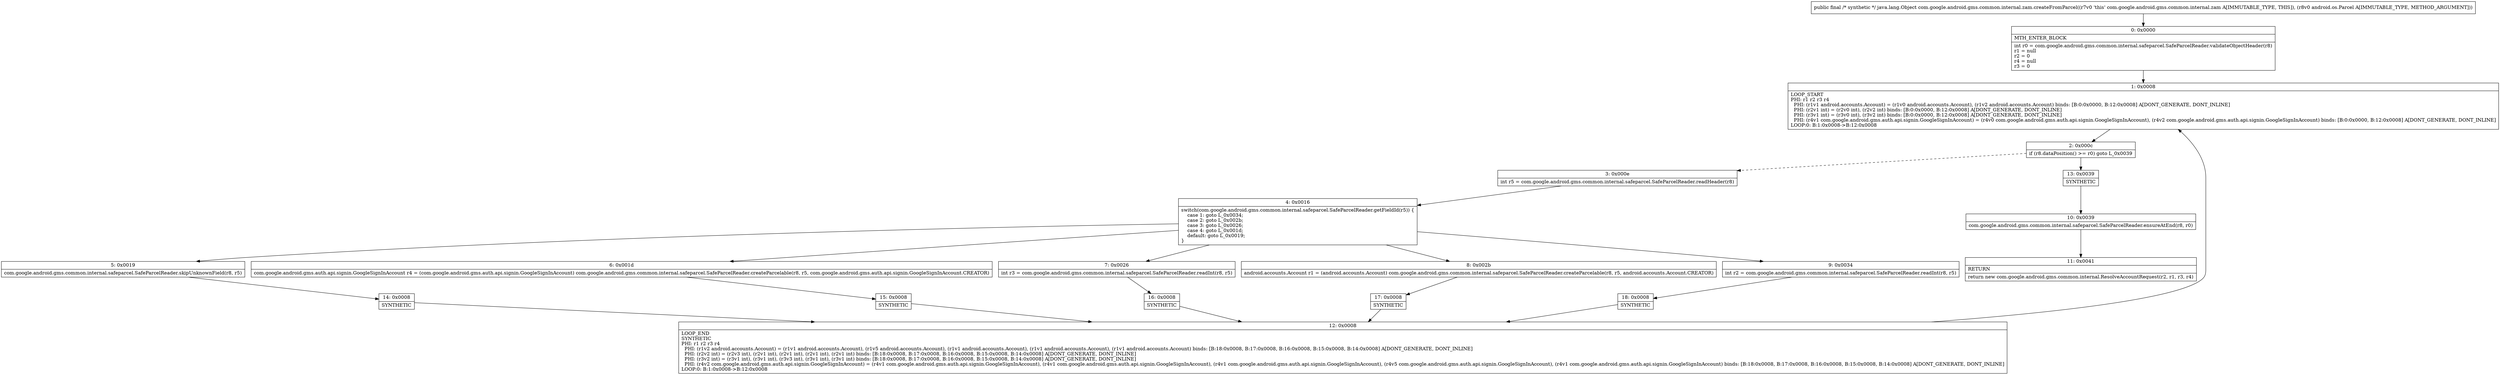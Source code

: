digraph "CFG forcom.google.android.gms.common.internal.zam.createFromParcel(Landroid\/os\/Parcel;)Ljava\/lang\/Object;" {
Node_0 [shape=record,label="{0\:\ 0x0000|MTH_ENTER_BLOCK\l|int r0 = com.google.android.gms.common.internal.safeparcel.SafeParcelReader.validateObjectHeader(r8)\lr1 = null\lr2 = 0\lr4 = null\lr3 = 0\l}"];
Node_1 [shape=record,label="{1\:\ 0x0008|LOOP_START\lPHI: r1 r2 r3 r4 \l  PHI: (r1v1 android.accounts.Account) = (r1v0 android.accounts.Account), (r1v2 android.accounts.Account) binds: [B:0:0x0000, B:12:0x0008] A[DONT_GENERATE, DONT_INLINE]\l  PHI: (r2v1 int) = (r2v0 int), (r2v2 int) binds: [B:0:0x0000, B:12:0x0008] A[DONT_GENERATE, DONT_INLINE]\l  PHI: (r3v1 int) = (r3v0 int), (r3v2 int) binds: [B:0:0x0000, B:12:0x0008] A[DONT_GENERATE, DONT_INLINE]\l  PHI: (r4v1 com.google.android.gms.auth.api.signin.GoogleSignInAccount) = (r4v0 com.google.android.gms.auth.api.signin.GoogleSignInAccount), (r4v2 com.google.android.gms.auth.api.signin.GoogleSignInAccount) binds: [B:0:0x0000, B:12:0x0008] A[DONT_GENERATE, DONT_INLINE]\lLOOP:0: B:1:0x0008\-\>B:12:0x0008\l}"];
Node_2 [shape=record,label="{2\:\ 0x000c|if (r8.dataPosition() \>= r0) goto L_0x0039\l}"];
Node_3 [shape=record,label="{3\:\ 0x000e|int r5 = com.google.android.gms.common.internal.safeparcel.SafeParcelReader.readHeader(r8)\l}"];
Node_4 [shape=record,label="{4\:\ 0x0016|switch(com.google.android.gms.common.internal.safeparcel.SafeParcelReader.getFieldId(r5)) \{\l    case 1: goto L_0x0034;\l    case 2: goto L_0x002b;\l    case 3: goto L_0x0026;\l    case 4: goto L_0x001d;\l    default: goto L_0x0019;\l\}\l}"];
Node_5 [shape=record,label="{5\:\ 0x0019|com.google.android.gms.common.internal.safeparcel.SafeParcelReader.skipUnknownField(r8, r5)\l}"];
Node_6 [shape=record,label="{6\:\ 0x001d|com.google.android.gms.auth.api.signin.GoogleSignInAccount r4 = (com.google.android.gms.auth.api.signin.GoogleSignInAccount) com.google.android.gms.common.internal.safeparcel.SafeParcelReader.createParcelable(r8, r5, com.google.android.gms.auth.api.signin.GoogleSignInAccount.CREATOR)\l}"];
Node_7 [shape=record,label="{7\:\ 0x0026|int r3 = com.google.android.gms.common.internal.safeparcel.SafeParcelReader.readInt(r8, r5)\l}"];
Node_8 [shape=record,label="{8\:\ 0x002b|android.accounts.Account r1 = (android.accounts.Account) com.google.android.gms.common.internal.safeparcel.SafeParcelReader.createParcelable(r8, r5, android.accounts.Account.CREATOR)\l}"];
Node_9 [shape=record,label="{9\:\ 0x0034|int r2 = com.google.android.gms.common.internal.safeparcel.SafeParcelReader.readInt(r8, r5)\l}"];
Node_10 [shape=record,label="{10\:\ 0x0039|com.google.android.gms.common.internal.safeparcel.SafeParcelReader.ensureAtEnd(r8, r0)\l}"];
Node_11 [shape=record,label="{11\:\ 0x0041|RETURN\l|return new com.google.android.gms.common.internal.ResolveAccountRequest(r2, r1, r3, r4)\l}"];
Node_12 [shape=record,label="{12\:\ 0x0008|LOOP_END\lSYNTHETIC\lPHI: r1 r2 r3 r4 \l  PHI: (r1v2 android.accounts.Account) = (r1v1 android.accounts.Account), (r1v5 android.accounts.Account), (r1v1 android.accounts.Account), (r1v1 android.accounts.Account), (r1v1 android.accounts.Account) binds: [B:18:0x0008, B:17:0x0008, B:16:0x0008, B:15:0x0008, B:14:0x0008] A[DONT_GENERATE, DONT_INLINE]\l  PHI: (r2v2 int) = (r2v3 int), (r2v1 int), (r2v1 int), (r2v1 int), (r2v1 int) binds: [B:18:0x0008, B:17:0x0008, B:16:0x0008, B:15:0x0008, B:14:0x0008] A[DONT_GENERATE, DONT_INLINE]\l  PHI: (r3v2 int) = (r3v1 int), (r3v1 int), (r3v3 int), (r3v1 int), (r3v1 int) binds: [B:18:0x0008, B:17:0x0008, B:16:0x0008, B:15:0x0008, B:14:0x0008] A[DONT_GENERATE, DONT_INLINE]\l  PHI: (r4v2 com.google.android.gms.auth.api.signin.GoogleSignInAccount) = (r4v1 com.google.android.gms.auth.api.signin.GoogleSignInAccount), (r4v1 com.google.android.gms.auth.api.signin.GoogleSignInAccount), (r4v1 com.google.android.gms.auth.api.signin.GoogleSignInAccount), (r4v5 com.google.android.gms.auth.api.signin.GoogleSignInAccount), (r4v1 com.google.android.gms.auth.api.signin.GoogleSignInAccount) binds: [B:18:0x0008, B:17:0x0008, B:16:0x0008, B:15:0x0008, B:14:0x0008] A[DONT_GENERATE, DONT_INLINE]\lLOOP:0: B:1:0x0008\-\>B:12:0x0008\l}"];
Node_13 [shape=record,label="{13\:\ 0x0039|SYNTHETIC\l}"];
Node_14 [shape=record,label="{14\:\ 0x0008|SYNTHETIC\l}"];
Node_15 [shape=record,label="{15\:\ 0x0008|SYNTHETIC\l}"];
Node_16 [shape=record,label="{16\:\ 0x0008|SYNTHETIC\l}"];
Node_17 [shape=record,label="{17\:\ 0x0008|SYNTHETIC\l}"];
Node_18 [shape=record,label="{18\:\ 0x0008|SYNTHETIC\l}"];
MethodNode[shape=record,label="{public final \/* synthetic *\/ java.lang.Object com.google.android.gms.common.internal.zam.createFromParcel((r7v0 'this' com.google.android.gms.common.internal.zam A[IMMUTABLE_TYPE, THIS]), (r8v0 android.os.Parcel A[IMMUTABLE_TYPE, METHOD_ARGUMENT])) }"];
MethodNode -> Node_0;
Node_0 -> Node_1;
Node_1 -> Node_2;
Node_2 -> Node_3[style=dashed];
Node_2 -> Node_13;
Node_3 -> Node_4;
Node_4 -> Node_5;
Node_4 -> Node_6;
Node_4 -> Node_7;
Node_4 -> Node_8;
Node_4 -> Node_9;
Node_5 -> Node_14;
Node_6 -> Node_15;
Node_7 -> Node_16;
Node_8 -> Node_17;
Node_9 -> Node_18;
Node_10 -> Node_11;
Node_12 -> Node_1;
Node_13 -> Node_10;
Node_14 -> Node_12;
Node_15 -> Node_12;
Node_16 -> Node_12;
Node_17 -> Node_12;
Node_18 -> Node_12;
}

